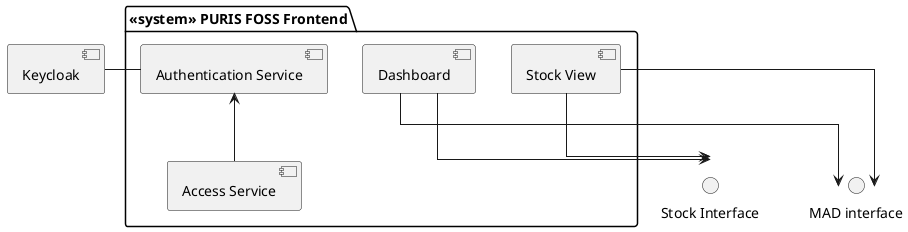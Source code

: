 @startuml
skinparam linetype ortho

package "<<system>> PURIS FOSS Frontend"{

  [Stock View] as stock_view
  [Dashboard] as dashboard
  [Authentication Service] as auth_service
  [Access Service] as access_service

  auth_service <-- access_service

}

[Keycloak] as idp

idp - auth_service

stock_view --> "Stock Interface"
stock_view --> "MAD interface"

dashboard --> "Stock Interface"
dashboard --> "MAD interface"

@enduml
